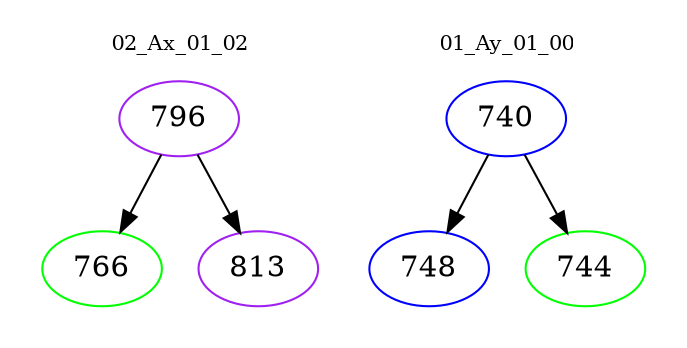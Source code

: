 digraph{
subgraph cluster_0 {
color = white
label = "02_Ax_01_02";
fontsize=10;
T0_796 [label="796", color="purple"]
T0_796 -> T0_766 [color="black"]
T0_766 [label="766", color="green"]
T0_796 -> T0_813 [color="black"]
T0_813 [label="813", color="purple"]
}
subgraph cluster_1 {
color = white
label = "01_Ay_01_00";
fontsize=10;
T1_740 [label="740", color="blue"]
T1_740 -> T1_748 [color="black"]
T1_748 [label="748", color="blue"]
T1_740 -> T1_744 [color="black"]
T1_744 [label="744", color="green"]
}
}

